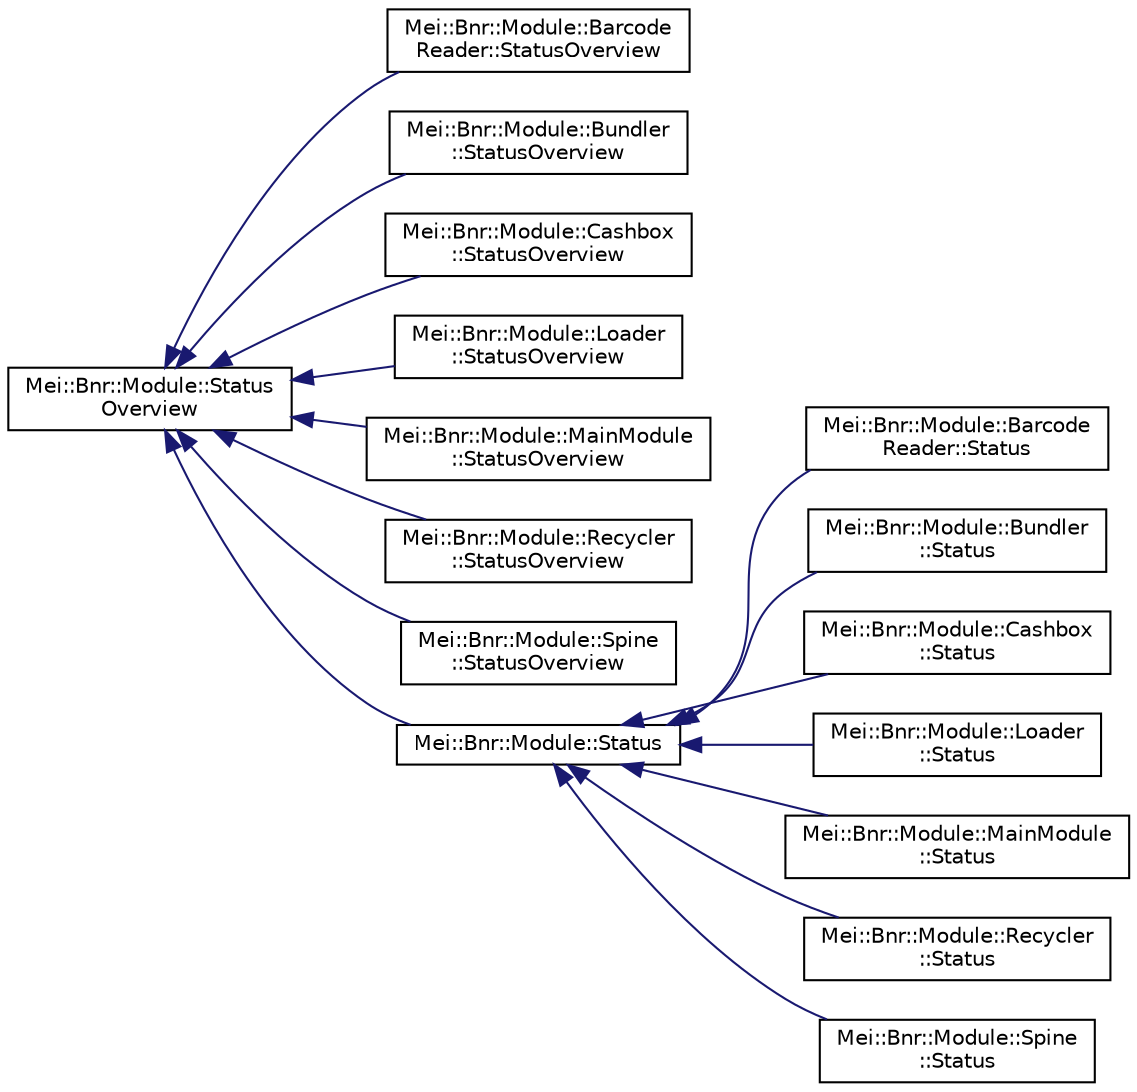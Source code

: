digraph "Graphical Class Hierarchy"
{
  edge [fontname="Helvetica",fontsize="10",labelfontname="Helvetica",labelfontsize="10"];
  node [fontname="Helvetica",fontsize="10",shape=record];
  rankdir="LR";
  Node1 [label="Mei::Bnr::Module::Status\lOverview",height=0.2,width=0.4,color="black", fillcolor="white", style="filled",URL="$a00128.html",tooltip="Module::StatusOverview "];
  Node1 -> Node2 [dir="back",color="midnightblue",fontsize="10",style="solid",fontname="Helvetica"];
  Node2 [label="Mei::Bnr::Module::Barcode\lReader::StatusOverview",height=0.2,width=0.4,color="black", fillcolor="white", style="filled",URL="$a00051.html",tooltip="BarcodeReader::StatusOverview "];
  Node1 -> Node3 [dir="back",color="midnightblue",fontsize="10",style="solid",fontname="Helvetica"];
  Node3 [label="Mei::Bnr::Module::Bundler\l::StatusOverview",height=0.2,width=0.4,color="black", fillcolor="white", style="filled",URL="$a00057.html",tooltip="Bundler::StatusOverview "];
  Node1 -> Node4 [dir="back",color="midnightblue",fontsize="10",style="solid",fontname="Helvetica"];
  Node4 [label="Mei::Bnr::Module::Cashbox\l::StatusOverview",height=0.2,width=0.4,color="black", fillcolor="white", style="filled",URL="$a00063.html",tooltip="Cashbox::StatusOverview "];
  Node1 -> Node5 [dir="back",color="midnightblue",fontsize="10",style="solid",fontname="Helvetica"];
  Node5 [label="Mei::Bnr::Module::Loader\l::StatusOverview",height=0.2,width=0.4,color="black", fillcolor="white", style="filled",URL="$a00090.html",tooltip="Loader::StatusOverview "];
  Node1 -> Node6 [dir="back",color="midnightblue",fontsize="10",style="solid",fontname="Helvetica"];
  Node6 [label="Mei::Bnr::Module::MainModule\l::StatusOverview",height=0.2,width=0.4,color="black", fillcolor="white", style="filled",URL="$a00105.html",tooltip="MainModule::StatusOverview "];
  Node1 -> Node7 [dir="back",color="midnightblue",fontsize="10",style="solid",fontname="Helvetica"];
  Node7 [label="Mei::Bnr::Module::Recycler\l::StatusOverview",height=0.2,width=0.4,color="black", fillcolor="white", style="filled",URL="$a00117.html",tooltip="Recycler::StatusOverview "];
  Node1 -> Node8 [dir="back",color="midnightblue",fontsize="10",style="solid",fontname="Helvetica"];
  Node8 [label="Mei::Bnr::Module::Spine\l::StatusOverview",height=0.2,width=0.4,color="black", fillcolor="white", style="filled",URL="$a00125.html",tooltip="Spine::StatusOverview "];
  Node1 -> Node9 [dir="back",color="midnightblue",fontsize="10",style="solid",fontname="Helvetica"];
  Node9 [label="Mei::Bnr::Module::Status",height=0.2,width=0.4,color="black", fillcolor="white", style="filled",URL="$a00127.html",tooltip="Module::Status "];
  Node9 -> Node10 [dir="back",color="midnightblue",fontsize="10",style="solid",fontname="Helvetica"];
  Node10 [label="Mei::Bnr::Module::Barcode\lReader::Status",height=0.2,width=0.4,color="black", fillcolor="white", style="filled",URL="$a00050.html",tooltip="BarcodeReader::Status "];
  Node9 -> Node11 [dir="back",color="midnightblue",fontsize="10",style="solid",fontname="Helvetica"];
  Node11 [label="Mei::Bnr::Module::Bundler\l::Status",height=0.2,width=0.4,color="black", fillcolor="white", style="filled",URL="$a00056.html",tooltip="Bundler::Status "];
  Node9 -> Node12 [dir="back",color="midnightblue",fontsize="10",style="solid",fontname="Helvetica"];
  Node12 [label="Mei::Bnr::Module::Cashbox\l::Status",height=0.2,width=0.4,color="black", fillcolor="white", style="filled",URL="$a00062.html",tooltip="Cashbox::Status "];
  Node9 -> Node13 [dir="back",color="midnightblue",fontsize="10",style="solid",fontname="Helvetica"];
  Node13 [label="Mei::Bnr::Module::Loader\l::Status",height=0.2,width=0.4,color="black", fillcolor="white", style="filled",URL="$a00089.html",tooltip="Loader::Status "];
  Node9 -> Node14 [dir="back",color="midnightblue",fontsize="10",style="solid",fontname="Helvetica"];
  Node14 [label="Mei::Bnr::Module::MainModule\l::Status",height=0.2,width=0.4,color="black", fillcolor="white", style="filled",URL="$a00104.html",tooltip="MainModuleStatus. "];
  Node9 -> Node15 [dir="back",color="midnightblue",fontsize="10",style="solid",fontname="Helvetica"];
  Node15 [label="Mei::Bnr::Module::Recycler\l::Status",height=0.2,width=0.4,color="black", fillcolor="white", style="filled",URL="$a00116.html",tooltip="Recycler::Status "];
  Node9 -> Node16 [dir="back",color="midnightblue",fontsize="10",style="solid",fontname="Helvetica"];
  Node16 [label="Mei::Bnr::Module::Spine\l::Status",height=0.2,width=0.4,color="black", fillcolor="white", style="filled",URL="$a00124.html",tooltip="Spine::Status "];
}
